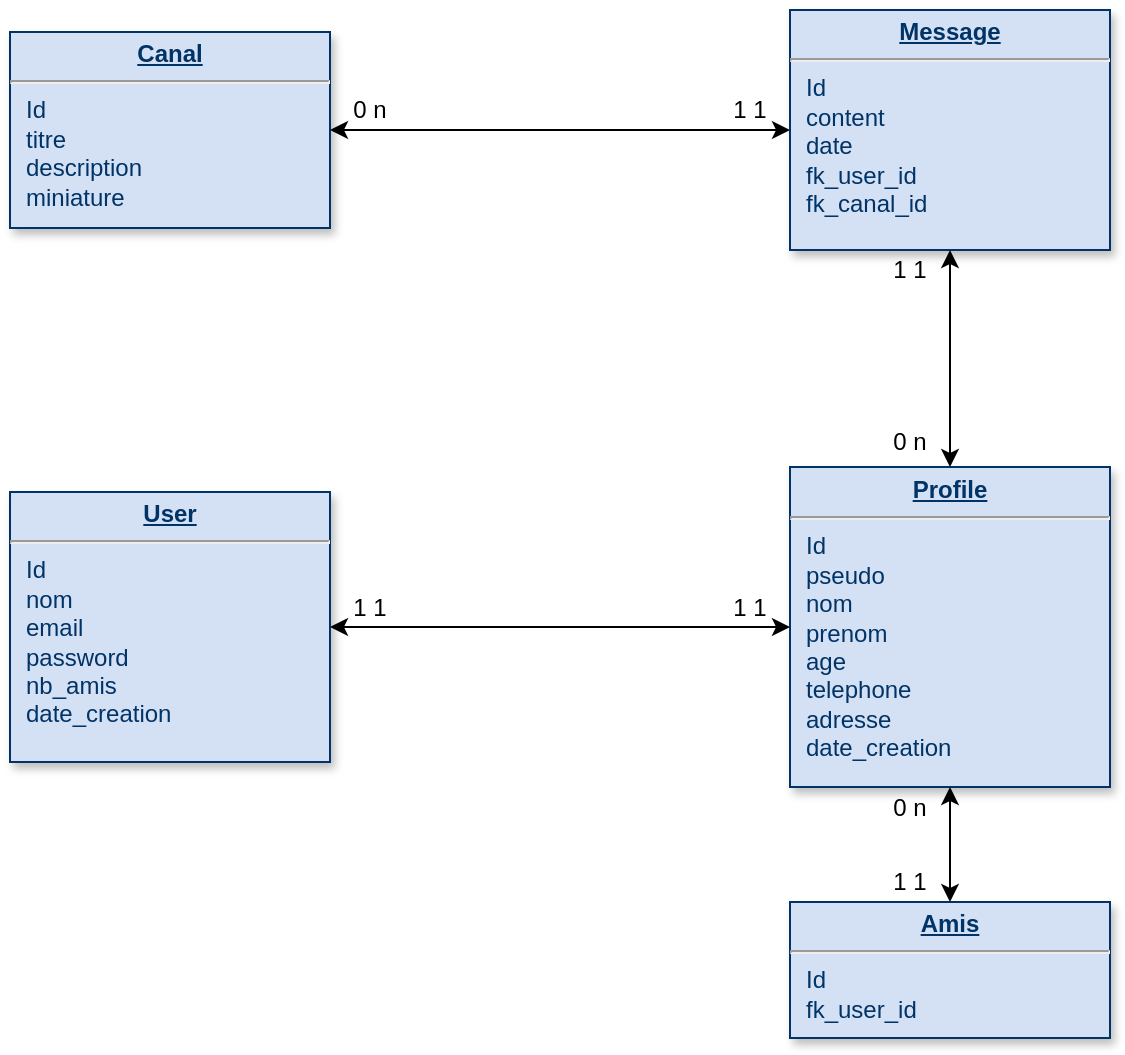 <mxfile version="12.1.3" type="device" pages="1"><diagram name="Page-1" id="efa7a0a1-bf9b-a30e-e6df-94a7791c09e9"><mxGraphModel dx="924" dy="823" grid="1" gridSize="10" guides="1" tooltips="1" connect="1" arrows="1" fold="1" page="1" pageScale="1" pageWidth="826" pageHeight="1169" background="#ffffff" math="0" shadow="0"><root><mxCell id="0"/><mxCell id="1" parent="0"/><mxCell id="21" value="&lt;p style=&quot;margin: 0px ; margin-top: 4px ; text-align: center ; text-decoration: underline&quot;&gt;&lt;strong&gt;User&lt;/strong&gt;&lt;/p&gt;&lt;hr&gt;&lt;p style=&quot;margin: 0px ; margin-left: 8px&quot;&gt;Id&lt;/p&gt;&lt;p style=&quot;margin: 0px ; margin-left: 8px&quot;&gt;nom&lt;/p&gt;&lt;p style=&quot;margin: 0px ; margin-left: 8px&quot;&gt;email&lt;/p&gt;&lt;p style=&quot;margin: 0px ; margin-left: 8px&quot;&gt;password&lt;/p&gt;&lt;p style=&quot;margin: 0px ; margin-left: 8px&quot;&gt;nb_amis&lt;br&gt;&lt;/p&gt;&lt;p style=&quot;margin: 0px ; margin-left: 8px&quot;&gt;date_creation&lt;/p&gt;" style="verticalAlign=top;align=left;overflow=fill;fontSize=12;fontFamily=Helvetica;html=1;strokeColor=#003366;shadow=1;fillColor=#D4E1F5;fontColor=#003366" parent="1" vertex="1"><mxGeometry x="40" y="285" width="160" height="135" as="geometry"/></mxCell><mxCell id="25" value="&lt;p style=&quot;margin: 0px ; margin-top: 4px ; text-align: center ; text-decoration: underline&quot;&gt;&lt;strong&gt;Message&lt;/strong&gt;&lt;/p&gt;&lt;hr&gt;&lt;p style=&quot;margin: 0px ; margin-left: 8px&quot;&gt;Id&lt;/p&gt;&lt;p style=&quot;margin: 0px ; margin-left: 8px&quot;&gt;content&lt;/p&gt;&lt;p style=&quot;margin: 0px ; margin-left: 8px&quot;&gt;date&lt;br&gt;&lt;/p&gt;&lt;p style=&quot;margin: 0px ; margin-left: 8px&quot;&gt;fk_user_id&lt;/p&gt;&lt;p style=&quot;margin: 0px ; margin-left: 8px&quot;&gt;fk_canal_id&lt;/p&gt;" style="verticalAlign=top;align=left;overflow=fill;fontSize=12;fontFamily=Helvetica;html=1;strokeColor=#003366;shadow=1;fillColor=#D4E1F5;fontColor=#003366" parent="1" vertex="1"><mxGeometry x="430" y="44" width="160" height="120" as="geometry"/></mxCell><mxCell id="WhTti74QuHGWFCNPXKA1-114" value="&lt;p style=&quot;margin: 0px ; margin-top: 4px ; text-align: center ; text-decoration: underline&quot;&gt;&lt;strong&gt;Profile&lt;br&gt;&lt;/strong&gt;&lt;/p&gt;&lt;hr&gt;&lt;p style=&quot;margin: 0px ; margin-left: 8px&quot;&gt;Id&lt;/p&gt;&lt;p style=&quot;margin: 0px ; margin-left: 8px&quot;&gt;pseudo&lt;br&gt;&lt;/p&gt;&lt;p style=&quot;margin: 0px ; margin-left: 8px&quot;&gt;nom&lt;/p&gt;&lt;p style=&quot;margin: 0px ; margin-left: 8px&quot;&gt;prenom&lt;br&gt;&lt;/p&gt;&lt;p style=&quot;margin: 0px ; margin-left: 8px&quot;&gt;age&lt;br&gt;&lt;/p&gt;&lt;p style=&quot;margin: 0px ; margin-left: 8px&quot;&gt;telephone&lt;/p&gt;&lt;p style=&quot;margin: 0px ; margin-left: 8px&quot;&gt;adresse&lt;/p&gt;&lt;p style=&quot;margin: 0px ; margin-left: 8px&quot;&gt;date_creation&lt;/p&gt;" style="verticalAlign=top;align=left;overflow=fill;fontSize=12;fontFamily=Helvetica;html=1;strokeColor=#003366;shadow=1;fillColor=#D4E1F5;fontColor=#003366" vertex="1" parent="1"><mxGeometry x="430" y="272.5" width="160" height="160" as="geometry"/></mxCell><mxCell id="WhTti74QuHGWFCNPXKA1-115" value="&lt;p style=&quot;margin: 0px ; margin-top: 4px ; text-align: center ; text-decoration: underline&quot;&gt;&lt;strong&gt;Canal&lt;/strong&gt;&lt;/p&gt;&lt;hr&gt;&lt;p style=&quot;margin: 0px ; margin-left: 8px&quot;&gt;Id&lt;/p&gt;&lt;p style=&quot;margin: 0px ; margin-left: 8px&quot;&gt;titre&lt;br&gt;&lt;/p&gt;&lt;p style=&quot;margin: 0px ; margin-left: 8px&quot;&gt;description&lt;/p&gt;&lt;p style=&quot;margin: 0px ; margin-left: 8px&quot;&gt;miniature&lt;br&gt;&lt;/p&gt;" style="verticalAlign=top;align=left;overflow=fill;fontSize=12;fontFamily=Helvetica;html=1;strokeColor=#003366;shadow=1;fillColor=#D4E1F5;fontColor=#003366" vertex="1" parent="1"><mxGeometry x="40" y="55" width="160" height="98" as="geometry"/></mxCell><mxCell id="WhTti74QuHGWFCNPXKA1-116" value="&lt;p style=&quot;margin: 0px ; margin-top: 4px ; text-align: center ; text-decoration: underline&quot;&gt;&lt;strong&gt;Amis&lt;/strong&gt;&lt;/p&gt;&lt;hr&gt;&lt;p style=&quot;margin: 0px ; margin-left: 8px&quot;&gt;Id&lt;/p&gt;&lt;p style=&quot;margin: 0px ; margin-left: 8px&quot;&gt;fk_user_id&lt;br&gt;&lt;/p&gt;" style="verticalAlign=top;align=left;overflow=fill;fontSize=12;fontFamily=Helvetica;html=1;strokeColor=#003366;shadow=1;fillColor=#D4E1F5;fontColor=#003366" vertex="1" parent="1"><mxGeometry x="430" y="490" width="160" height="68" as="geometry"/></mxCell><mxCell id="WhTti74QuHGWFCNPXKA1-117" value="" style="endArrow=classic;startArrow=classic;html=1;entryX=0;entryY=0.5;entryDx=0;entryDy=0;exitX=1;exitY=0.5;exitDx=0;exitDy=0;" edge="1" parent="1" source="21" target="WhTti74QuHGWFCNPXKA1-114"><mxGeometry width="50" height="50" relative="1" as="geometry"><mxPoint x="40" y="500" as="sourcePoint"/><mxPoint x="90" y="450" as="targetPoint"/></mxGeometry></mxCell><mxCell id="WhTti74QuHGWFCNPXKA1-118" value="" style="endArrow=classic;startArrow=classic;html=1;entryX=0.5;entryY=1;entryDx=0;entryDy=0;exitX=0.5;exitY=0;exitDx=0;exitDy=0;" edge="1" parent="1" source="WhTti74QuHGWFCNPXKA1-116" target="WhTti74QuHGWFCNPXKA1-114"><mxGeometry width="50" height="50" relative="1" as="geometry"><mxPoint x="40" y="630" as="sourcePoint"/><mxPoint x="90" y="580" as="targetPoint"/></mxGeometry></mxCell><mxCell id="WhTti74QuHGWFCNPXKA1-119" value="" style="endArrow=classic;startArrow=classic;html=1;entryX=0.5;entryY=1;entryDx=0;entryDy=0;exitX=0.5;exitY=0;exitDx=0;exitDy=0;" edge="1" parent="1" source="WhTti74QuHGWFCNPXKA1-114" target="25"><mxGeometry width="50" height="50" relative="1" as="geometry"><mxPoint x="40" y="630" as="sourcePoint"/><mxPoint x="90" y="580" as="targetPoint"/></mxGeometry></mxCell><mxCell id="WhTti74QuHGWFCNPXKA1-120" value="" style="endArrow=classic;startArrow=classic;html=1;entryX=1;entryY=0.5;entryDx=0;entryDy=0;exitX=0;exitY=0.5;exitDx=0;exitDy=0;" edge="1" parent="1" source="25" target="WhTti74QuHGWFCNPXKA1-115"><mxGeometry width="50" height="50" relative="1" as="geometry"><mxPoint x="40" y="630" as="sourcePoint"/><mxPoint x="90" y="580" as="targetPoint"/></mxGeometry></mxCell><mxCell id="WhTti74QuHGWFCNPXKA1-122" value="1 1" style="text;html=1;strokeColor=none;fillColor=none;align=center;verticalAlign=middle;whiteSpace=wrap;rounded=0;" vertex="1" parent="1"><mxGeometry x="470" y="164" width="40" height="20" as="geometry"/></mxCell><mxCell id="WhTti74QuHGWFCNPXKA1-123" value="1 1" style="text;html=1;strokeColor=none;fillColor=none;align=center;verticalAlign=middle;whiteSpace=wrap;rounded=0;" vertex="1" parent="1"><mxGeometry x="390" y="84" width="40" height="20" as="geometry"/></mxCell><mxCell id="WhTti74QuHGWFCNPXKA1-124" value="0 n" style="text;html=1;strokeColor=none;fillColor=none;align=center;verticalAlign=middle;whiteSpace=wrap;rounded=0;" vertex="1" parent="1"><mxGeometry x="470" y="250" width="40" height="20" as="geometry"/></mxCell><mxCell id="WhTti74QuHGWFCNPXKA1-126" value="0 n" style="text;html=1;strokeColor=none;fillColor=none;align=center;verticalAlign=middle;whiteSpace=wrap;rounded=0;" vertex="1" parent="1"><mxGeometry x="200" y="84" width="40" height="20" as="geometry"/></mxCell><mxCell id="WhTti74QuHGWFCNPXKA1-127" value="1 1" style="text;html=1;strokeColor=none;fillColor=none;align=center;verticalAlign=middle;whiteSpace=wrap;rounded=0;" vertex="1" parent="1"><mxGeometry x="390" y="332.5" width="40" height="20" as="geometry"/></mxCell><mxCell id="WhTti74QuHGWFCNPXKA1-128" value="1 1" style="text;html=1;strokeColor=none;fillColor=none;align=center;verticalAlign=middle;whiteSpace=wrap;rounded=0;" vertex="1" parent="1"><mxGeometry x="200" y="332.5" width="40" height="20" as="geometry"/></mxCell><mxCell id="WhTti74QuHGWFCNPXKA1-129" value="0 n" style="text;html=1;strokeColor=none;fillColor=none;align=center;verticalAlign=middle;whiteSpace=wrap;rounded=0;" vertex="1" parent="1"><mxGeometry x="470" y="432.5" width="40" height="20" as="geometry"/></mxCell><mxCell id="WhTti74QuHGWFCNPXKA1-130" value="1 1" style="text;html=1;strokeColor=none;fillColor=none;align=center;verticalAlign=middle;whiteSpace=wrap;rounded=0;" vertex="1" parent="1"><mxGeometry x="470" y="470" width="40" height="20" as="geometry"/></mxCell></root></mxGraphModel></diagram></mxfile>